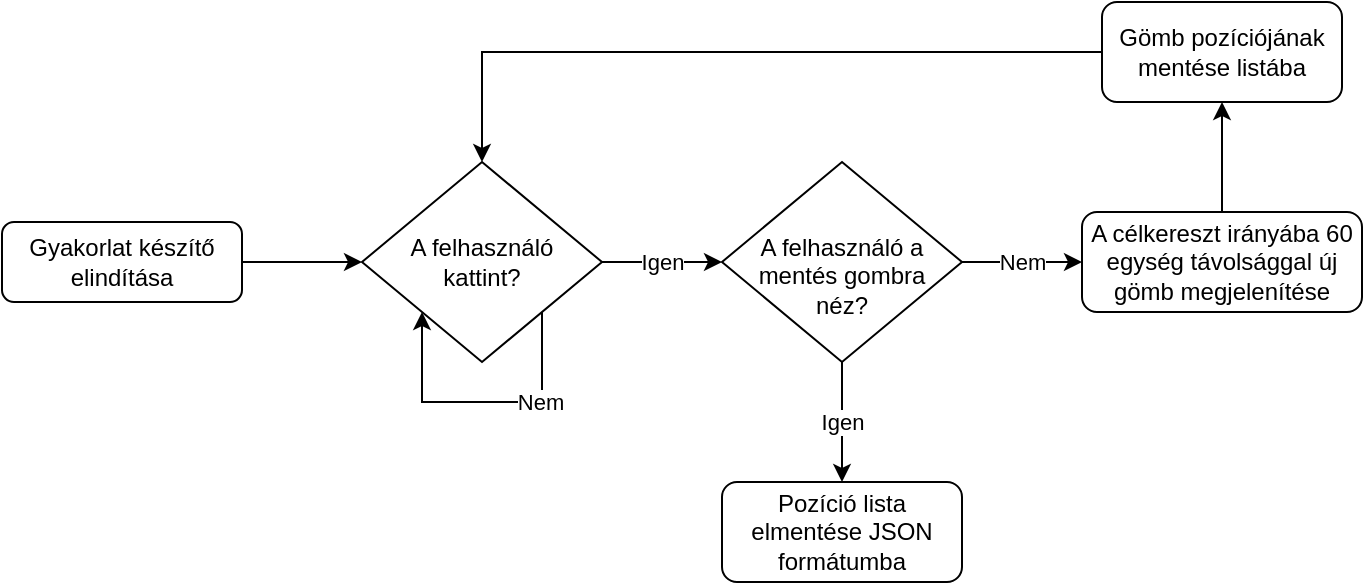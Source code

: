 <mxfile version="21.2.3" type="github">
  <diagram id="C5RBs43oDa-KdzZeNtuy" name="Page-1">
    <mxGraphModel dx="2261" dy="766" grid="1" gridSize="10" guides="1" tooltips="1" connect="1" arrows="1" fold="1" page="1" pageScale="1" pageWidth="827" pageHeight="1169" math="0" shadow="0">
      <root>
        <mxCell id="WIyWlLk6GJQsqaUBKTNV-0" />
        <mxCell id="WIyWlLk6GJQsqaUBKTNV-1" parent="WIyWlLk6GJQsqaUBKTNV-0" />
        <mxCell id="lneecHQa6ZPi0z8LjOQz-3" style="edgeStyle=orthogonalEdgeStyle;rounded=0;orthogonalLoop=1;jettySize=auto;html=1;" edge="1" parent="WIyWlLk6GJQsqaUBKTNV-1" source="WIyWlLk6GJQsqaUBKTNV-3" target="WIyWlLk6GJQsqaUBKTNV-6">
          <mxGeometry relative="1" as="geometry" />
        </mxCell>
        <mxCell id="WIyWlLk6GJQsqaUBKTNV-3" value="Gyakorlat készítő elindítása" style="rounded=1;whiteSpace=wrap;html=1;fontSize=12;glass=0;strokeWidth=1;shadow=0;" parent="WIyWlLk6GJQsqaUBKTNV-1" vertex="1">
          <mxGeometry x="-40" y="180" width="120" height="40" as="geometry" />
        </mxCell>
        <mxCell id="lneecHQa6ZPi0z8LjOQz-4" value="Igen" style="edgeStyle=orthogonalEdgeStyle;rounded=0;orthogonalLoop=1;jettySize=auto;html=1;" edge="1" parent="WIyWlLk6GJQsqaUBKTNV-1" source="WIyWlLk6GJQsqaUBKTNV-6" target="WIyWlLk6GJQsqaUBKTNV-10">
          <mxGeometry relative="1" as="geometry" />
        </mxCell>
        <mxCell id="WIyWlLk6GJQsqaUBKTNV-6" value="A felhasználó kattint?" style="rhombus;whiteSpace=wrap;html=1;shadow=0;fontFamily=Helvetica;fontSize=12;align=center;strokeWidth=1;spacing=6;spacingTop=0;" parent="WIyWlLk6GJQsqaUBKTNV-1" vertex="1">
          <mxGeometry x="140" y="150" width="120" height="100" as="geometry" />
        </mxCell>
        <mxCell id="lneecHQa6ZPi0z8LjOQz-6" value="Igen" style="edgeStyle=orthogonalEdgeStyle;rounded=0;orthogonalLoop=1;jettySize=auto;html=1;" edge="1" parent="WIyWlLk6GJQsqaUBKTNV-1" source="WIyWlLk6GJQsqaUBKTNV-10" target="lneecHQa6ZPi0z8LjOQz-5">
          <mxGeometry relative="1" as="geometry" />
        </mxCell>
        <mxCell id="lneecHQa6ZPi0z8LjOQz-8" value="Nem" style="edgeStyle=orthogonalEdgeStyle;rounded=0;orthogonalLoop=1;jettySize=auto;html=1;" edge="1" parent="WIyWlLk6GJQsqaUBKTNV-1" source="WIyWlLk6GJQsqaUBKTNV-10" target="lneecHQa6ZPi0z8LjOQz-7">
          <mxGeometry relative="1" as="geometry">
            <Array as="points">
              <mxPoint x="460" y="200" />
              <mxPoint x="460" y="200" />
            </Array>
          </mxGeometry>
        </mxCell>
        <mxCell id="WIyWlLk6GJQsqaUBKTNV-10" value="A felhasználó a mentés gombra néz?" style="rhombus;whiteSpace=wrap;html=1;shadow=0;fontFamily=Helvetica;fontSize=12;align=center;strokeWidth=1;spacing=6;spacingTop=14;" parent="WIyWlLk6GJQsqaUBKTNV-1" vertex="1">
          <mxGeometry x="320" y="150" width="120" height="100" as="geometry" />
        </mxCell>
        <mxCell id="lneecHQa6ZPi0z8LjOQz-1" style="edgeStyle=orthogonalEdgeStyle;rounded=0;orthogonalLoop=1;jettySize=auto;html=1;entryX=0;entryY=1;entryDx=0;entryDy=0;exitX=1;exitY=1;exitDx=0;exitDy=0;" edge="1" parent="WIyWlLk6GJQsqaUBKTNV-1" source="WIyWlLk6GJQsqaUBKTNV-6" target="WIyWlLk6GJQsqaUBKTNV-6">
          <mxGeometry relative="1" as="geometry">
            <mxPoint x="290" y="270" as="sourcePoint" />
            <Array as="points">
              <mxPoint x="230" y="270" />
              <mxPoint x="170" y="270" />
            </Array>
          </mxGeometry>
        </mxCell>
        <mxCell id="lneecHQa6ZPi0z8LjOQz-2" value="Nem" style="edgeLabel;html=1;align=center;verticalAlign=middle;resizable=0;points=[];" vertex="1" connectable="0" parent="lneecHQa6ZPi0z8LjOQz-1">
          <mxGeometry x="-0.381" relative="1" as="geometry">
            <mxPoint as="offset" />
          </mxGeometry>
        </mxCell>
        <mxCell id="lneecHQa6ZPi0z8LjOQz-5" value="Pozíció lista elmentése JSON formátumba" style="rounded=1;whiteSpace=wrap;html=1;shadow=0;strokeWidth=1;spacing=2;spacingTop=0;" vertex="1" parent="WIyWlLk6GJQsqaUBKTNV-1">
          <mxGeometry x="320" y="310" width="120" height="50" as="geometry" />
        </mxCell>
        <mxCell id="lneecHQa6ZPi0z8LjOQz-10" value="" style="edgeStyle=orthogonalEdgeStyle;rounded=0;orthogonalLoop=1;jettySize=auto;html=1;" edge="1" parent="WIyWlLk6GJQsqaUBKTNV-1" source="lneecHQa6ZPi0z8LjOQz-7" target="lneecHQa6ZPi0z8LjOQz-9">
          <mxGeometry relative="1" as="geometry" />
        </mxCell>
        <mxCell id="lneecHQa6ZPi0z8LjOQz-7" value="A célkereszt irányába 60 egység távolsággal új gömb megjelenítése" style="rounded=1;whiteSpace=wrap;html=1;shadow=0;strokeWidth=1;spacing=0;spacingTop=0;" vertex="1" parent="WIyWlLk6GJQsqaUBKTNV-1">
          <mxGeometry x="500" y="175" width="140" height="50" as="geometry" />
        </mxCell>
        <mxCell id="lneecHQa6ZPi0z8LjOQz-11" style="edgeStyle=orthogonalEdgeStyle;rounded=0;orthogonalLoop=1;jettySize=auto;html=1;entryX=0.5;entryY=0;entryDx=0;entryDy=0;" edge="1" parent="WIyWlLk6GJQsqaUBKTNV-1" source="lneecHQa6ZPi0z8LjOQz-9" target="WIyWlLk6GJQsqaUBKTNV-6">
          <mxGeometry relative="1" as="geometry" />
        </mxCell>
        <mxCell id="lneecHQa6ZPi0z8LjOQz-9" value="Gömb pozíciójának mentése listába" style="whiteSpace=wrap;html=1;rounded=1;shadow=0;strokeWidth=1;spacing=0;spacingTop=0;" vertex="1" parent="WIyWlLk6GJQsqaUBKTNV-1">
          <mxGeometry x="510" y="70" width="120" height="50" as="geometry" />
        </mxCell>
      </root>
    </mxGraphModel>
  </diagram>
</mxfile>
